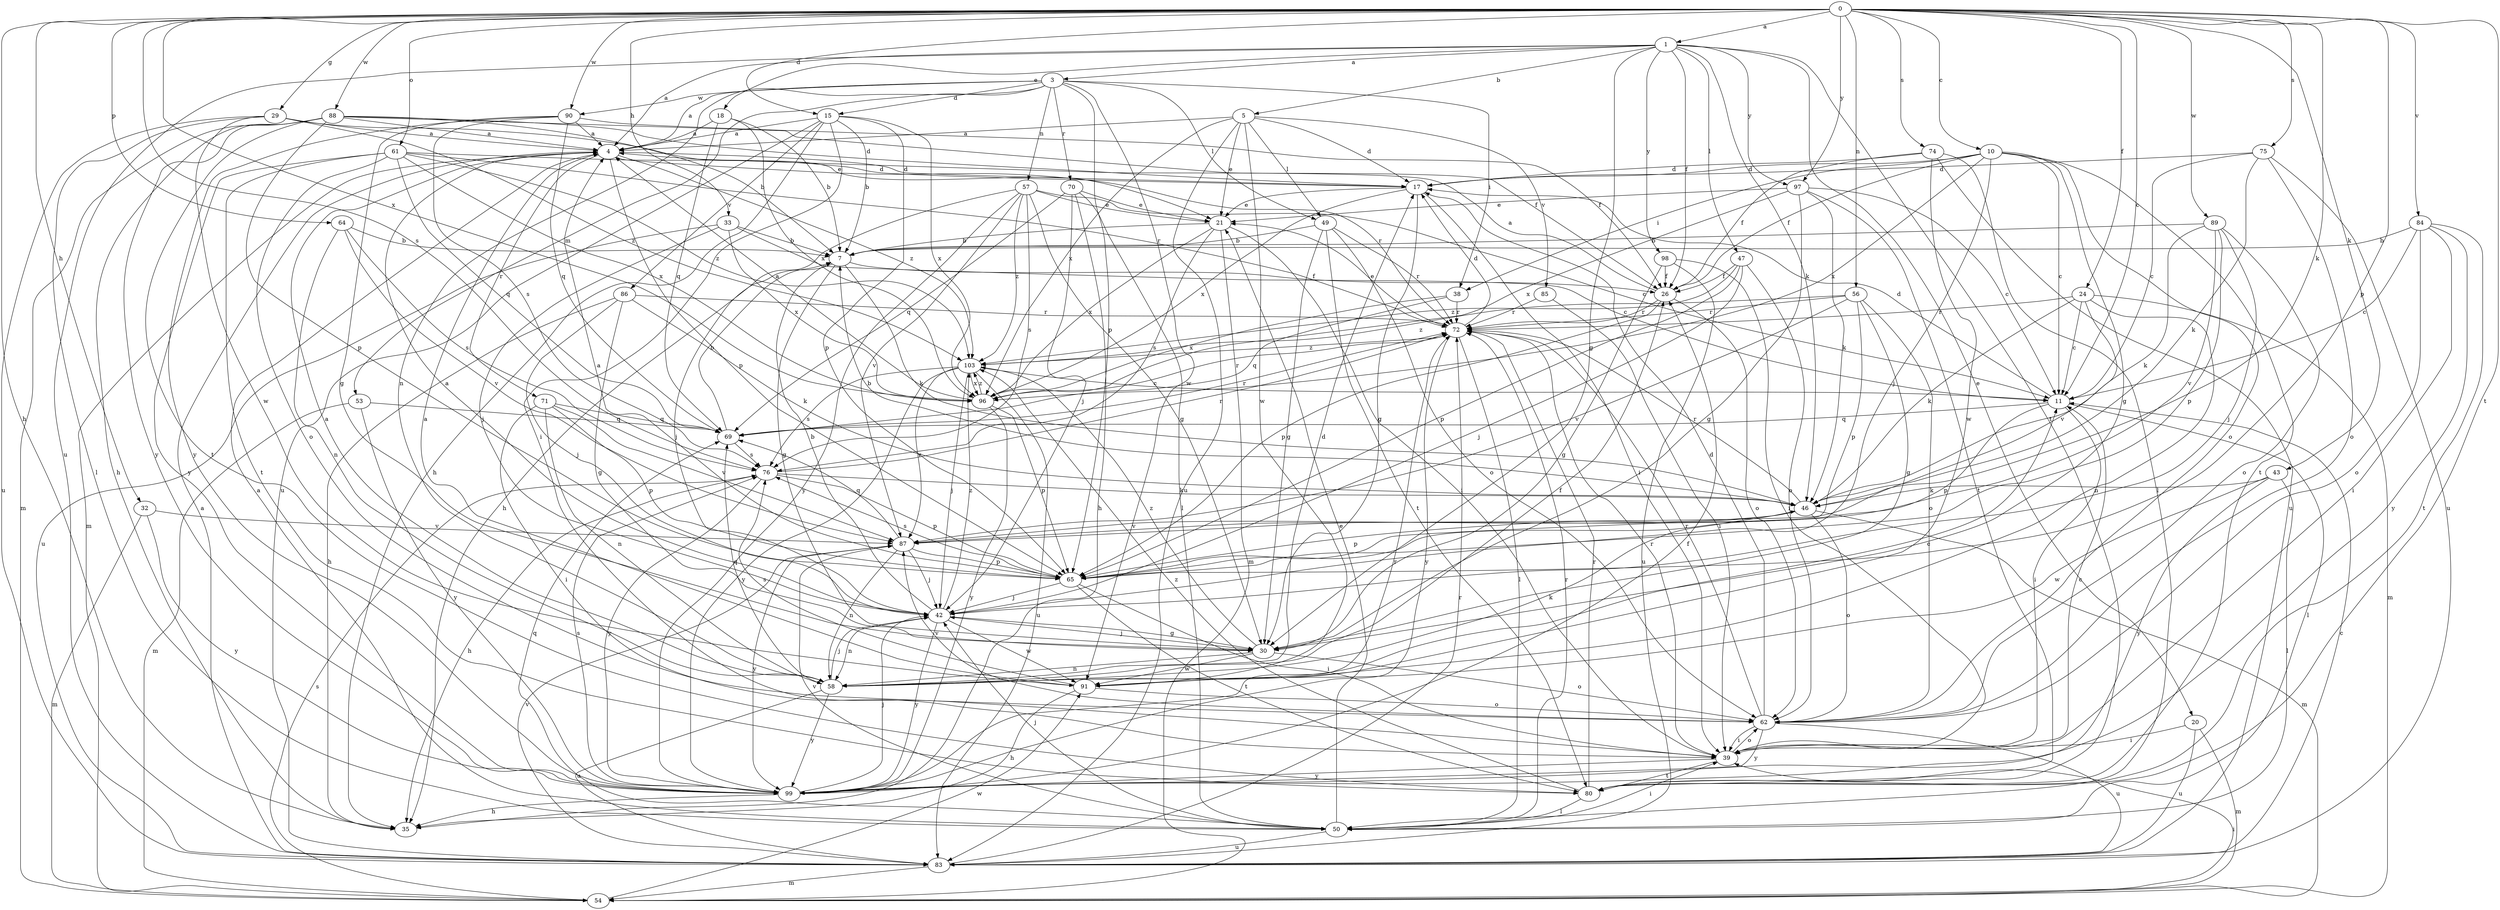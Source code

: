 strict digraph  {
0;
1;
3;
4;
5;
7;
10;
11;
15;
17;
18;
20;
21;
24;
26;
29;
30;
32;
33;
35;
38;
39;
42;
43;
46;
47;
49;
50;
53;
54;
56;
57;
58;
61;
62;
64;
65;
69;
70;
71;
72;
74;
75;
76;
80;
83;
84;
85;
86;
87;
88;
89;
90;
91;
96;
97;
98;
99;
103;
0 -> 1  [label=a];
0 -> 10  [label=c];
0 -> 11  [label=c];
0 -> 15  [label=d];
0 -> 24  [label=f];
0 -> 29  [label=g];
0 -> 32  [label=h];
0 -> 33  [label=h];
0 -> 35  [label=h];
0 -> 43  [label=k];
0 -> 46  [label=k];
0 -> 56  [label=n];
0 -> 61  [label=o];
0 -> 64  [label=p];
0 -> 65  [label=p];
0 -> 74  [label=s];
0 -> 75  [label=s];
0 -> 76  [label=s];
0 -> 80  [label=t];
0 -> 84  [label=v];
0 -> 88  [label=w];
0 -> 89  [label=w];
0 -> 90  [label=w];
0 -> 96  [label=x];
0 -> 97  [label=y];
1 -> 3  [label=a];
1 -> 4  [label=a];
1 -> 5  [label=b];
1 -> 18  [label=e];
1 -> 20  [label=e];
1 -> 26  [label=f];
1 -> 30  [label=g];
1 -> 46  [label=k];
1 -> 47  [label=l];
1 -> 80  [label=t];
1 -> 83  [label=u];
1 -> 97  [label=y];
1 -> 98  [label=y];
3 -> 4  [label=a];
3 -> 15  [label=d];
3 -> 38  [label=i];
3 -> 49  [label=l];
3 -> 53  [label=m];
3 -> 57  [label=n];
3 -> 58  [label=n];
3 -> 65  [label=p];
3 -> 70  [label=r];
3 -> 90  [label=w];
3 -> 91  [label=w];
4 -> 17  [label=d];
4 -> 54  [label=m];
4 -> 65  [label=p];
4 -> 71  [label=r];
4 -> 72  [label=r];
4 -> 103  [label=z];
5 -> 4  [label=a];
5 -> 17  [label=d];
5 -> 21  [label=e];
5 -> 49  [label=l];
5 -> 83  [label=u];
5 -> 85  [label=v];
5 -> 91  [label=w];
5 -> 96  [label=x];
7 -> 26  [label=f];
7 -> 30  [label=g];
7 -> 42  [label=j];
7 -> 46  [label=k];
10 -> 11  [label=c];
10 -> 17  [label=d];
10 -> 26  [label=f];
10 -> 30  [label=g];
10 -> 38  [label=i];
10 -> 42  [label=j];
10 -> 62  [label=o];
10 -> 80  [label=t];
10 -> 96  [label=x];
11 -> 17  [label=d];
11 -> 39  [label=i];
11 -> 50  [label=l];
11 -> 65  [label=p];
11 -> 69  [label=q];
15 -> 4  [label=a];
15 -> 7  [label=b];
15 -> 35  [label=h];
15 -> 39  [label=i];
15 -> 65  [label=p];
15 -> 83  [label=u];
15 -> 86  [label=v];
15 -> 96  [label=x];
17 -> 21  [label=e];
17 -> 30  [label=g];
17 -> 39  [label=i];
17 -> 96  [label=x];
18 -> 4  [label=a];
18 -> 7  [label=b];
18 -> 69  [label=q];
18 -> 96  [label=x];
20 -> 39  [label=i];
20 -> 54  [label=m];
20 -> 83  [label=u];
21 -> 7  [label=b];
21 -> 39  [label=i];
21 -> 54  [label=m];
21 -> 76  [label=s];
21 -> 96  [label=x];
24 -> 11  [label=c];
24 -> 46  [label=k];
24 -> 54  [label=m];
24 -> 58  [label=n];
24 -> 72  [label=r];
24 -> 87  [label=v];
26 -> 4  [label=a];
26 -> 62  [label=o];
26 -> 65  [label=p];
26 -> 72  [label=r];
29 -> 4  [label=a];
29 -> 21  [label=e];
29 -> 50  [label=l];
29 -> 83  [label=u];
29 -> 91  [label=w];
29 -> 103  [label=z];
30 -> 42  [label=j];
30 -> 58  [label=n];
30 -> 62  [label=o];
30 -> 91  [label=w];
30 -> 103  [label=z];
32 -> 54  [label=m];
32 -> 87  [label=v];
32 -> 99  [label=y];
33 -> 7  [label=b];
33 -> 11  [label=c];
33 -> 42  [label=j];
33 -> 83  [label=u];
33 -> 96  [label=x];
38 -> 69  [label=q];
38 -> 72  [label=r];
38 -> 96  [label=x];
39 -> 11  [label=c];
39 -> 62  [label=o];
39 -> 72  [label=r];
39 -> 80  [label=t];
39 -> 99  [label=y];
42 -> 4  [label=a];
42 -> 7  [label=b];
42 -> 30  [label=g];
42 -> 58  [label=n];
42 -> 91  [label=w];
42 -> 99  [label=y];
42 -> 103  [label=z];
43 -> 46  [label=k];
43 -> 50  [label=l];
43 -> 91  [label=w];
43 -> 99  [label=y];
46 -> 7  [label=b];
46 -> 54  [label=m];
46 -> 62  [label=o];
46 -> 65  [label=p];
46 -> 72  [label=r];
46 -> 87  [label=v];
47 -> 26  [label=f];
47 -> 42  [label=j];
47 -> 62  [label=o];
47 -> 65  [label=p];
47 -> 103  [label=z];
49 -> 7  [label=b];
49 -> 30  [label=g];
49 -> 62  [label=o];
49 -> 72  [label=r];
49 -> 80  [label=t];
50 -> 4  [label=a];
50 -> 21  [label=e];
50 -> 39  [label=i];
50 -> 42  [label=j];
50 -> 69  [label=q];
50 -> 72  [label=r];
50 -> 83  [label=u];
50 -> 87  [label=v];
53 -> 54  [label=m];
53 -> 69  [label=q];
53 -> 99  [label=y];
54 -> 39  [label=i];
54 -> 76  [label=s];
54 -> 91  [label=w];
56 -> 30  [label=g];
56 -> 62  [label=o];
56 -> 65  [label=p];
56 -> 72  [label=r];
56 -> 87  [label=v];
56 -> 103  [label=z];
57 -> 11  [label=c];
57 -> 21  [label=e];
57 -> 30  [label=g];
57 -> 35  [label=h];
57 -> 76  [label=s];
57 -> 87  [label=v];
57 -> 99  [label=y];
57 -> 103  [label=z];
58 -> 4  [label=a];
58 -> 11  [label=c];
58 -> 17  [label=d];
58 -> 26  [label=f];
58 -> 42  [label=j];
58 -> 46  [label=k];
58 -> 69  [label=q];
58 -> 83  [label=u];
58 -> 99  [label=y];
61 -> 17  [label=d];
61 -> 62  [label=o];
61 -> 69  [label=q];
61 -> 72  [label=r];
61 -> 80  [label=t];
61 -> 96  [label=x];
61 -> 99  [label=y];
61 -> 103  [label=z];
62 -> 17  [label=d];
62 -> 39  [label=i];
62 -> 72  [label=r];
62 -> 83  [label=u];
62 -> 87  [label=v];
62 -> 99  [label=y];
64 -> 7  [label=b];
64 -> 58  [label=n];
64 -> 76  [label=s];
64 -> 87  [label=v];
65 -> 4  [label=a];
65 -> 39  [label=i];
65 -> 42  [label=j];
65 -> 76  [label=s];
65 -> 80  [label=t];
69 -> 7  [label=b];
69 -> 72  [label=r];
69 -> 76  [label=s];
70 -> 21  [label=e];
70 -> 35  [label=h];
70 -> 42  [label=j];
70 -> 50  [label=l];
70 -> 69  [label=q];
71 -> 39  [label=i];
71 -> 58  [label=n];
71 -> 65  [label=p];
71 -> 69  [label=q];
71 -> 87  [label=v];
72 -> 17  [label=d];
72 -> 21  [label=e];
72 -> 50  [label=l];
72 -> 99  [label=y];
72 -> 103  [label=z];
74 -> 17  [label=d];
74 -> 26  [label=f];
74 -> 50  [label=l];
74 -> 83  [label=u];
74 -> 91  [label=w];
75 -> 11  [label=c];
75 -> 17  [label=d];
75 -> 46  [label=k];
75 -> 62  [label=o];
75 -> 83  [label=u];
76 -> 35  [label=h];
76 -> 46  [label=k];
76 -> 65  [label=p];
76 -> 72  [label=r];
76 -> 99  [label=y];
80 -> 50  [label=l];
80 -> 72  [label=r];
80 -> 103  [label=z];
83 -> 4  [label=a];
83 -> 11  [label=c];
83 -> 54  [label=m];
83 -> 72  [label=r];
83 -> 87  [label=v];
84 -> 7  [label=b];
84 -> 11  [label=c];
84 -> 39  [label=i];
84 -> 62  [label=o];
84 -> 80  [label=t];
84 -> 99  [label=y];
85 -> 39  [label=i];
85 -> 72  [label=r];
86 -> 30  [label=g];
86 -> 35  [label=h];
86 -> 42  [label=j];
86 -> 46  [label=k];
86 -> 72  [label=r];
87 -> 42  [label=j];
87 -> 58  [label=n];
87 -> 65  [label=p];
87 -> 69  [label=q];
87 -> 99  [label=y];
88 -> 4  [label=a];
88 -> 7  [label=b];
88 -> 17  [label=d];
88 -> 26  [label=f];
88 -> 35  [label=h];
88 -> 54  [label=m];
88 -> 65  [label=p];
88 -> 80  [label=t];
88 -> 99  [label=y];
89 -> 7  [label=b];
89 -> 42  [label=j];
89 -> 46  [label=k];
89 -> 62  [label=o];
89 -> 65  [label=p];
89 -> 87  [label=v];
90 -> 4  [label=a];
90 -> 26  [label=f];
90 -> 30  [label=g];
90 -> 69  [label=q];
90 -> 76  [label=s];
90 -> 99  [label=y];
91 -> 4  [label=a];
91 -> 35  [label=h];
91 -> 62  [label=o];
91 -> 76  [label=s];
96 -> 4  [label=a];
96 -> 65  [label=p];
96 -> 72  [label=r];
96 -> 99  [label=y];
96 -> 103  [label=z];
97 -> 11  [label=c];
97 -> 21  [label=e];
97 -> 30  [label=g];
97 -> 46  [label=k];
97 -> 80  [label=t];
97 -> 96  [label=x];
98 -> 26  [label=f];
98 -> 30  [label=g];
98 -> 39  [label=i];
98 -> 83  [label=u];
99 -> 26  [label=f];
99 -> 35  [label=h];
99 -> 42  [label=j];
99 -> 72  [label=r];
99 -> 76  [label=s];
103 -> 11  [label=c];
103 -> 42  [label=j];
103 -> 76  [label=s];
103 -> 83  [label=u];
103 -> 87  [label=v];
103 -> 96  [label=x];
103 -> 99  [label=y];
}
